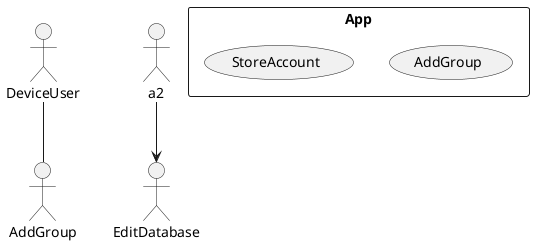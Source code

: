 @startuml

actor DeviceUser as a1

rectangle App {
        usecase AddGroup as u1
        usecase StoreAccount as u2
}

a1 -- AddGroup
a2 --> EditDatabase
@enduml
